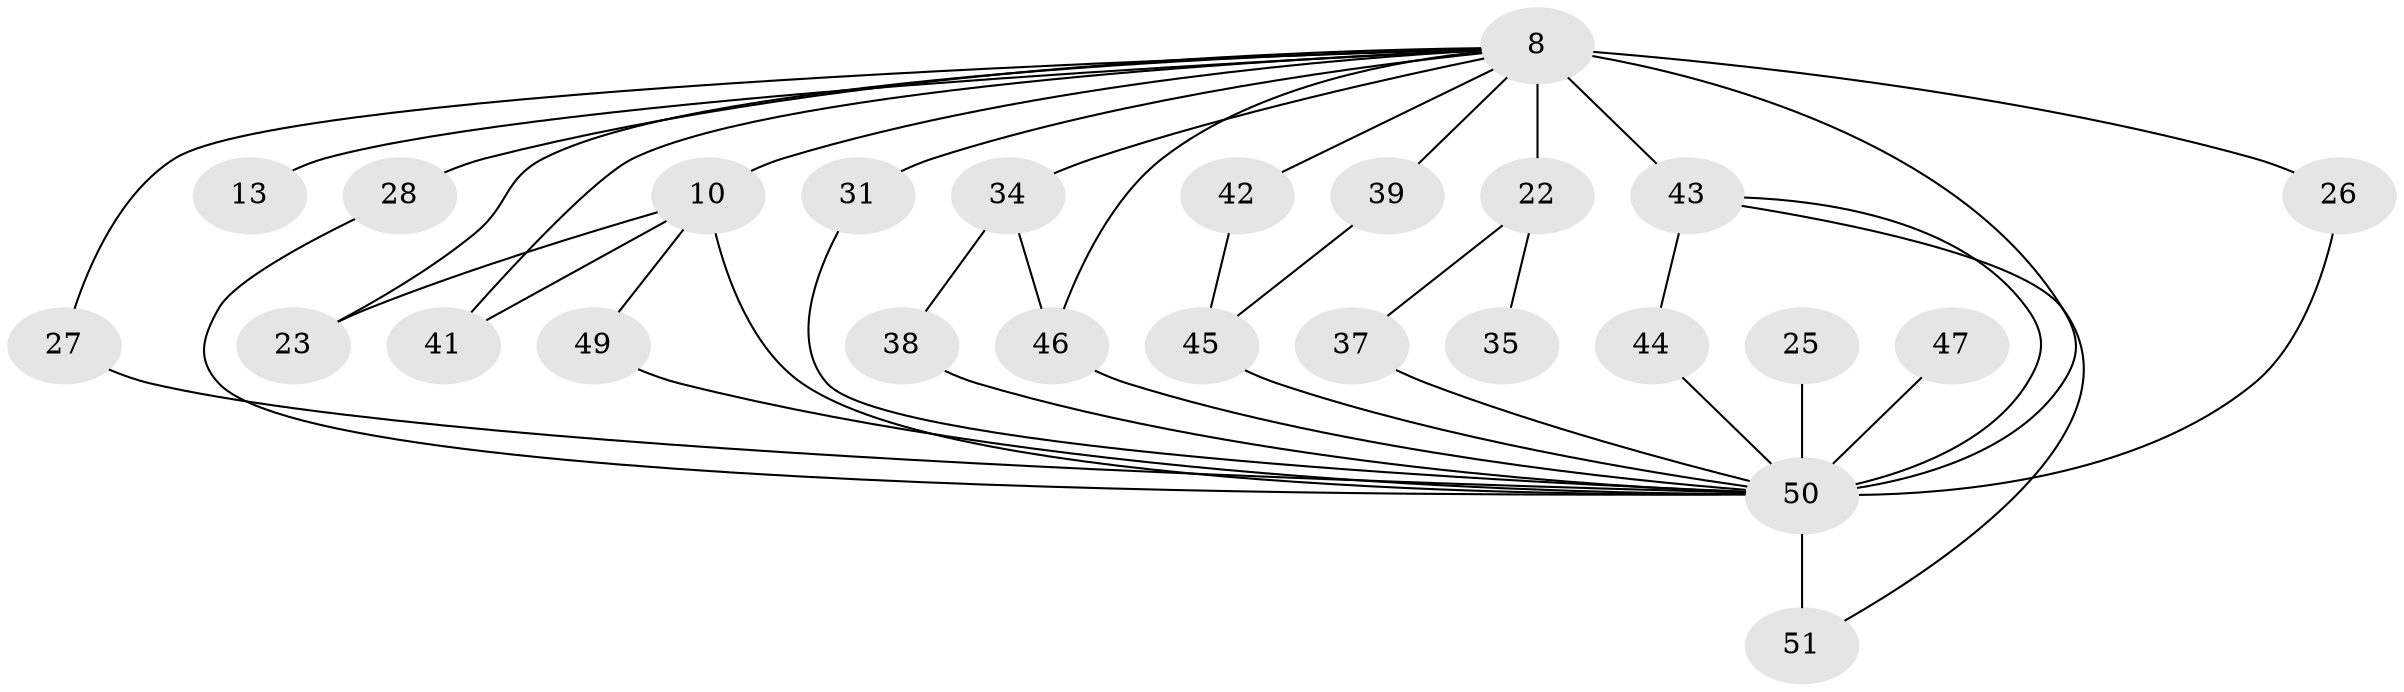 // original degree distribution, {16: 0.0392156862745098, 10: 0.0196078431372549, 14: 0.0196078431372549, 18: 0.0196078431372549, 15: 0.058823529411764705, 13: 0.0196078431372549, 12: 0.0196078431372549, 7: 0.0196078431372549, 4: 0.058823529411764705, 2: 0.49019607843137253, 5: 0.0196078431372549, 3: 0.19607843137254902, 6: 0.0196078431372549}
// Generated by graph-tools (version 1.1) at 2025/43/03/09/25 04:43:48]
// undirected, 25 vertices, 41 edges
graph export_dot {
graph [start="1"]
  node [color=gray90,style=filled];
  8 [super="+4+5"];
  10 [super="+2"];
  13;
  22 [super="+18"];
  23;
  25;
  26;
  27 [super="+16"];
  28;
  31 [super="+29"];
  34 [super="+20"];
  35 [super="+33"];
  37;
  38;
  39;
  41;
  42;
  43 [super="+11+30+32+40"];
  44;
  45 [super="+15"];
  46 [super="+17"];
  47;
  49;
  50 [super="+21+7+9"];
  51 [super="+48"];
  8 -- 10 [weight=8];
  8 -- 42;
  8 -- 13 [weight=2];
  8 -- 26;
  8 -- 31 [weight=3];
  8 -- 43 [weight=4];
  8 -- 34 [weight=4];
  8 -- 50 [weight=17];
  8 -- 39;
  8 -- 41;
  8 -- 22 [weight=3];
  8 -- 23;
  8 -- 27;
  8 -- 28;
  8 -- 46;
  10 -- 23;
  10 -- 41;
  10 -- 49;
  10 -- 50 [weight=9];
  22 -- 35 [weight=3];
  22 -- 37;
  25 -- 50 [weight=2];
  26 -- 50;
  27 -- 50 [weight=2];
  28 -- 50;
  31 -- 50 [weight=2];
  34 -- 46;
  34 -- 38;
  37 -- 50;
  38 -- 50;
  39 -- 45;
  42 -- 45;
  43 -- 51;
  43 -- 44;
  43 -- 50 [weight=2];
  44 -- 50;
  45 -- 50 [weight=3];
  46 -- 50 [weight=2];
  47 -- 50 [weight=2];
  49 -- 50;
  50 -- 51 [weight=2];
}
